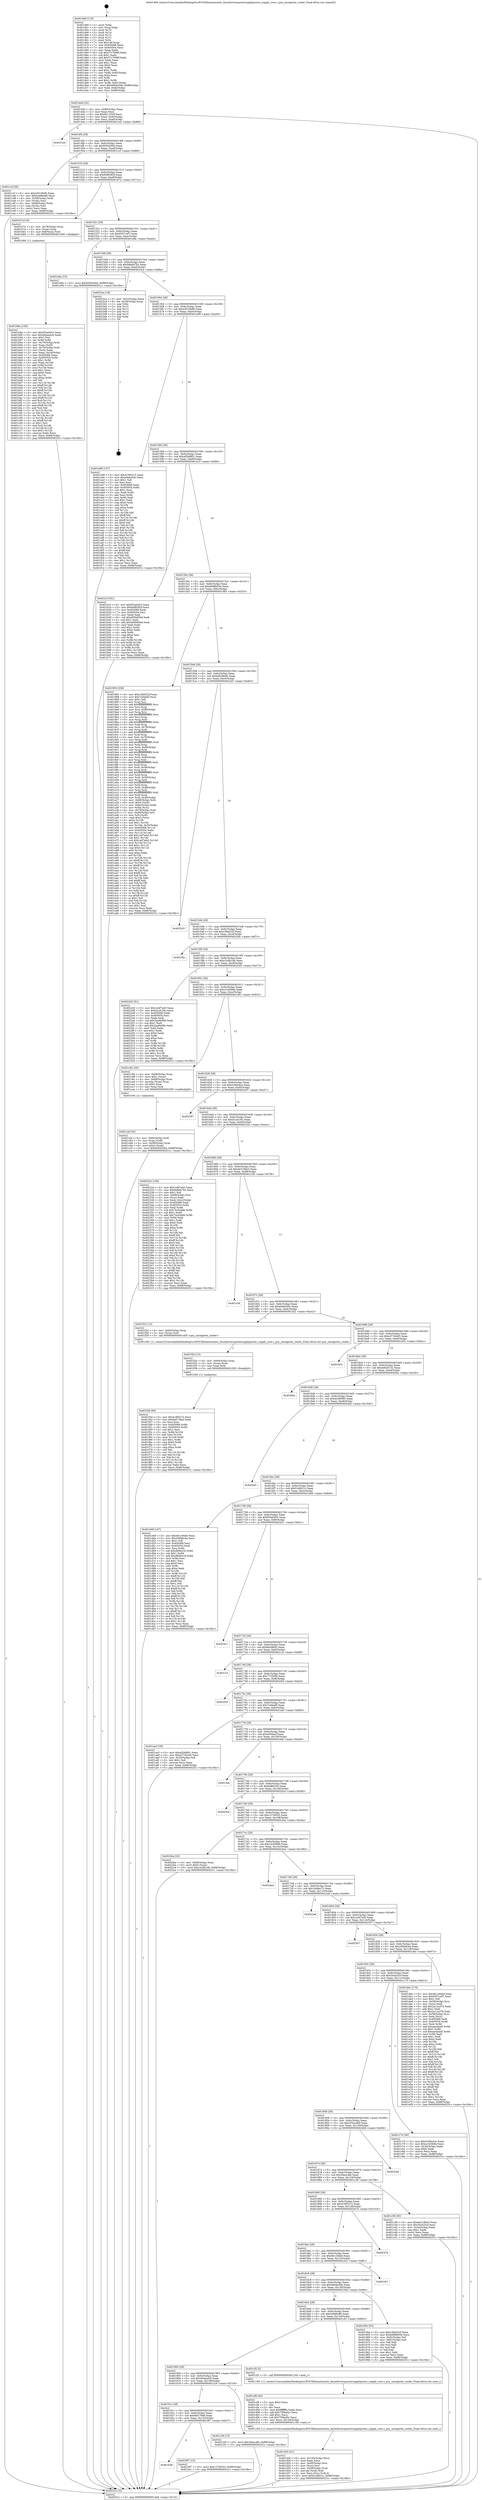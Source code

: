 digraph "0x401460" {
  label = "0x401460 (/mnt/c/Users/mathe/Desktop/tcc/POCII/binaries/extr_linuxdriverspowersupplypower_supply_core.c_psy_unregister_cooler_Final-ollvm.out::main(0))"
  labelloc = "t"
  node[shape=record]

  Entry [label="",width=0.3,height=0.3,shape=circle,fillcolor=black,style=filled]
  "0x4014d4" [label="{
     0x4014d4 [32]\l
     | [instrs]\l
     &nbsp;&nbsp;0x4014d4 \<+6\>: mov -0x88(%rbp),%eax\l
     &nbsp;&nbsp;0x4014da \<+2\>: mov %eax,%ecx\l
     &nbsp;&nbsp;0x4014dc \<+6\>: sub $0x8a11f32f,%ecx\l
     &nbsp;&nbsp;0x4014e2 \<+6\>: mov %eax,-0x9c(%rbp)\l
     &nbsp;&nbsp;0x4014e8 \<+6\>: mov %ecx,-0xa0(%rbp)\l
     &nbsp;&nbsp;0x4014ee \<+6\>: je 00000000004021ed \<main+0xd8d\>\l
  }"]
  "0x4021ed" [label="{
     0x4021ed\l
  }", style=dashed]
  "0x4014f4" [label="{
     0x4014f4 [28]\l
     | [instrs]\l
     &nbsp;&nbsp;0x4014f4 \<+5\>: jmp 00000000004014f9 \<main+0x99\>\l
     &nbsp;&nbsp;0x4014f9 \<+6\>: mov -0x9c(%rbp),%eax\l
     &nbsp;&nbsp;0x4014ff \<+5\>: sub $0x92942944,%eax\l
     &nbsp;&nbsp;0x401504 \<+6\>: mov %eax,-0xa4(%rbp)\l
     &nbsp;&nbsp;0x40150a \<+6\>: je 0000000000401ccf \<main+0x86f\>\l
  }"]
  Exit [label="",width=0.3,height=0.3,shape=circle,fillcolor=black,style=filled,peripheries=2]
  "0x401ccf" [label="{
     0x401ccf [36]\l
     | [instrs]\l
     &nbsp;&nbsp;0x401ccf \<+5\>: mov $0xa3019b96,%eax\l
     &nbsp;&nbsp;0x401cd4 \<+5\>: mov $0x4c686e86,%ecx\l
     &nbsp;&nbsp;0x401cd9 \<+4\>: mov -0x58(%rbp),%rdx\l
     &nbsp;&nbsp;0x401cdd \<+2\>: mov (%rdx),%esi\l
     &nbsp;&nbsp;0x401cdf \<+4\>: mov -0x68(%rbp),%rdx\l
     &nbsp;&nbsp;0x401ce3 \<+2\>: cmp (%rdx),%esi\l
     &nbsp;&nbsp;0x401ce5 \<+3\>: cmovl %ecx,%eax\l
     &nbsp;&nbsp;0x401ce8 \<+6\>: mov %eax,-0x88(%rbp)\l
     &nbsp;&nbsp;0x401cee \<+5\>: jmp 000000000040251c \<main+0x10bc\>\l
  }"]
  "0x401510" [label="{
     0x401510 [28]\l
     | [instrs]\l
     &nbsp;&nbsp;0x401510 \<+5\>: jmp 0000000000401515 \<main+0xb5\>\l
     &nbsp;&nbsp;0x401515 \<+6\>: mov -0x9c(%rbp),%eax\l
     &nbsp;&nbsp;0x40151b \<+5\>: sub $0x94f8382f,%eax\l
     &nbsp;&nbsp;0x401520 \<+6\>: mov %eax,-0xa8(%rbp)\l
     &nbsp;&nbsp;0x401526 \<+6\>: je 0000000000401b7a \<main+0x71a\>\l
  }"]
  "0x401938" [label="{
     0x401938\l
  }", style=dashed]
  "0x401b7a" [label="{
     0x401b7a [16]\l
     | [instrs]\l
     &nbsp;&nbsp;0x401b7a \<+4\>: mov -0x78(%rbp),%rax\l
     &nbsp;&nbsp;0x401b7e \<+3\>: mov (%rax),%rax\l
     &nbsp;&nbsp;0x401b81 \<+4\>: mov 0x8(%rax),%rdi\l
     &nbsp;&nbsp;0x401b85 \<+5\>: call 0000000000401060 \<atoi@plt\>\l
     | [calls]\l
     &nbsp;&nbsp;0x401060 \{1\} (unknown)\l
  }"]
  "0x40152c" [label="{
     0x40152c [28]\l
     | [instrs]\l
     &nbsp;&nbsp;0x40152c \<+5\>: jmp 0000000000401531 \<main+0xd1\>\l
     &nbsp;&nbsp;0x401531 \<+6\>: mov -0x9c(%rbp),%eax\l
     &nbsp;&nbsp;0x401537 \<+5\>: sub $0x9557cef7,%eax\l
     &nbsp;&nbsp;0x40153c \<+6\>: mov %eax,-0xac(%rbp)\l
     &nbsp;&nbsp;0x401542 \<+6\>: je 0000000000401e8a \<main+0xa2a\>\l
  }"]
  "0x401f97" [label="{
     0x401f97 [15]\l
     | [instrs]\l
     &nbsp;&nbsp;0x401f97 \<+10\>: movl $0x127bf353,-0x88(%rbp)\l
     &nbsp;&nbsp;0x401fa1 \<+5\>: jmp 000000000040251c \<main+0x10bc\>\l
  }"]
  "0x401e8a" [label="{
     0x401e8a [15]\l
     | [instrs]\l
     &nbsp;&nbsp;0x401e8a \<+10\>: movl $0x92942944,-0x88(%rbp)\l
     &nbsp;&nbsp;0x401e94 \<+5\>: jmp 000000000040251c \<main+0x10bc\>\l
  }"]
  "0x401548" [label="{
     0x401548 [28]\l
     | [instrs]\l
     &nbsp;&nbsp;0x401548 \<+5\>: jmp 000000000040154d \<main+0xed\>\l
     &nbsp;&nbsp;0x40154d \<+6\>: mov -0x9c(%rbp),%eax\l
     &nbsp;&nbsp;0x401553 \<+5\>: sub $0x9db847b3,%eax\l
     &nbsp;&nbsp;0x401558 \<+6\>: mov %eax,-0xb0(%rbp)\l
     &nbsp;&nbsp;0x40155e \<+6\>: je 00000000004023ca \<main+0xf6a\>\l
  }"]
  "0x401f3d" [label="{
     0x401f3d [90]\l
     | [instrs]\l
     &nbsp;&nbsp;0x401f3d \<+5\>: mov $0x419f5215,%ecx\l
     &nbsp;&nbsp;0x401f42 \<+5\>: mov $0x6ef178ed,%edx\l
     &nbsp;&nbsp;0x401f47 \<+2\>: xor %esi,%esi\l
     &nbsp;&nbsp;0x401f49 \<+8\>: mov 0x405068,%r8d\l
     &nbsp;&nbsp;0x401f51 \<+8\>: mov 0x405054,%r9d\l
     &nbsp;&nbsp;0x401f59 \<+3\>: sub $0x1,%esi\l
     &nbsp;&nbsp;0x401f5c \<+3\>: mov %r8d,%r10d\l
     &nbsp;&nbsp;0x401f5f \<+3\>: add %esi,%r10d\l
     &nbsp;&nbsp;0x401f62 \<+4\>: imul %r10d,%r8d\l
     &nbsp;&nbsp;0x401f66 \<+4\>: and $0x1,%r8d\l
     &nbsp;&nbsp;0x401f6a \<+4\>: cmp $0x0,%r8d\l
     &nbsp;&nbsp;0x401f6e \<+4\>: sete %r11b\l
     &nbsp;&nbsp;0x401f72 \<+4\>: cmp $0xa,%r9d\l
     &nbsp;&nbsp;0x401f76 \<+3\>: setl %bl\l
     &nbsp;&nbsp;0x401f79 \<+3\>: mov %r11b,%r14b\l
     &nbsp;&nbsp;0x401f7c \<+3\>: and %bl,%r14b\l
     &nbsp;&nbsp;0x401f7f \<+3\>: xor %bl,%r11b\l
     &nbsp;&nbsp;0x401f82 \<+3\>: or %r11b,%r14b\l
     &nbsp;&nbsp;0x401f85 \<+4\>: test $0x1,%r14b\l
     &nbsp;&nbsp;0x401f89 \<+3\>: cmovne %edx,%ecx\l
     &nbsp;&nbsp;0x401f8c \<+6\>: mov %ecx,-0x88(%rbp)\l
     &nbsp;&nbsp;0x401f92 \<+5\>: jmp 000000000040251c \<main+0x10bc\>\l
  }"]
  "0x4023ca" [label="{
     0x4023ca [18]\l
     | [instrs]\l
     &nbsp;&nbsp;0x4023ca \<+3\>: mov -0x2c(%rbp),%eax\l
     &nbsp;&nbsp;0x4023cd \<+4\>: lea -0x28(%rbp),%rsp\l
     &nbsp;&nbsp;0x4023d1 \<+1\>: pop %rbx\l
     &nbsp;&nbsp;0x4023d2 \<+2\>: pop %r12\l
     &nbsp;&nbsp;0x4023d4 \<+2\>: pop %r13\l
     &nbsp;&nbsp;0x4023d6 \<+2\>: pop %r14\l
     &nbsp;&nbsp;0x4023d8 \<+2\>: pop %r15\l
     &nbsp;&nbsp;0x4023da \<+1\>: pop %rbp\l
     &nbsp;&nbsp;0x4023db \<+1\>: ret\l
  }"]
  "0x401564" [label="{
     0x401564 [28]\l
     | [instrs]\l
     &nbsp;&nbsp;0x401564 \<+5\>: jmp 0000000000401569 \<main+0x109\>\l
     &nbsp;&nbsp;0x401569 \<+6\>: mov -0x9c(%rbp),%eax\l
     &nbsp;&nbsp;0x40156f \<+5\>: sub $0xa3019b96,%eax\l
     &nbsp;&nbsp;0x401574 \<+6\>: mov %eax,-0xb4(%rbp)\l
     &nbsp;&nbsp;0x40157a \<+6\>: je 0000000000401e99 \<main+0xa39\>\l
  }"]
  "0x401f2e" [label="{
     0x401f2e [15]\l
     | [instrs]\l
     &nbsp;&nbsp;0x401f2e \<+4\>: mov -0x60(%rbp),%rax\l
     &nbsp;&nbsp;0x401f32 \<+3\>: mov (%rax),%rax\l
     &nbsp;&nbsp;0x401f35 \<+3\>: mov %rax,%rdi\l
     &nbsp;&nbsp;0x401f38 \<+5\>: call 0000000000401030 \<free@plt\>\l
     | [calls]\l
     &nbsp;&nbsp;0x401030 \{1\} (unknown)\l
  }"]
  "0x401e99" [label="{
     0x401e99 [137]\l
     | [instrs]\l
     &nbsp;&nbsp;0x401e99 \<+5\>: mov $0x419f5215,%eax\l
     &nbsp;&nbsp;0x401e9e \<+5\>: mov $0xe0eb450c,%ecx\l
     &nbsp;&nbsp;0x401ea3 \<+2\>: mov $0x1,%dl\l
     &nbsp;&nbsp;0x401ea5 \<+2\>: xor %esi,%esi\l
     &nbsp;&nbsp;0x401ea7 \<+7\>: mov 0x405068,%edi\l
     &nbsp;&nbsp;0x401eae \<+8\>: mov 0x405054,%r8d\l
     &nbsp;&nbsp;0x401eb6 \<+3\>: sub $0x1,%esi\l
     &nbsp;&nbsp;0x401eb9 \<+3\>: mov %edi,%r9d\l
     &nbsp;&nbsp;0x401ebc \<+3\>: add %esi,%r9d\l
     &nbsp;&nbsp;0x401ebf \<+4\>: imul %r9d,%edi\l
     &nbsp;&nbsp;0x401ec3 \<+3\>: and $0x1,%edi\l
     &nbsp;&nbsp;0x401ec6 \<+3\>: cmp $0x0,%edi\l
     &nbsp;&nbsp;0x401ec9 \<+4\>: sete %r10b\l
     &nbsp;&nbsp;0x401ecd \<+4\>: cmp $0xa,%r8d\l
     &nbsp;&nbsp;0x401ed1 \<+4\>: setl %r11b\l
     &nbsp;&nbsp;0x401ed5 \<+3\>: mov %r10b,%bl\l
     &nbsp;&nbsp;0x401ed8 \<+3\>: xor $0xff,%bl\l
     &nbsp;&nbsp;0x401edb \<+3\>: mov %r11b,%r14b\l
     &nbsp;&nbsp;0x401ede \<+4\>: xor $0xff,%r14b\l
     &nbsp;&nbsp;0x401ee2 \<+3\>: xor $0x0,%dl\l
     &nbsp;&nbsp;0x401ee5 \<+3\>: mov %bl,%r15b\l
     &nbsp;&nbsp;0x401ee8 \<+4\>: and $0x0,%r15b\l
     &nbsp;&nbsp;0x401eec \<+3\>: and %dl,%r10b\l
     &nbsp;&nbsp;0x401eef \<+3\>: mov %r14b,%r12b\l
     &nbsp;&nbsp;0x401ef2 \<+4\>: and $0x0,%r12b\l
     &nbsp;&nbsp;0x401ef6 \<+3\>: and %dl,%r11b\l
     &nbsp;&nbsp;0x401ef9 \<+3\>: or %r10b,%r15b\l
     &nbsp;&nbsp;0x401efc \<+3\>: or %r11b,%r12b\l
     &nbsp;&nbsp;0x401eff \<+3\>: xor %r12b,%r15b\l
     &nbsp;&nbsp;0x401f02 \<+3\>: or %r14b,%bl\l
     &nbsp;&nbsp;0x401f05 \<+3\>: xor $0xff,%bl\l
     &nbsp;&nbsp;0x401f08 \<+3\>: or $0x0,%dl\l
     &nbsp;&nbsp;0x401f0b \<+2\>: and %dl,%bl\l
     &nbsp;&nbsp;0x401f0d \<+3\>: or %bl,%r15b\l
     &nbsp;&nbsp;0x401f10 \<+4\>: test $0x1,%r15b\l
     &nbsp;&nbsp;0x401f14 \<+3\>: cmovne %ecx,%eax\l
     &nbsp;&nbsp;0x401f17 \<+6\>: mov %eax,-0x88(%rbp)\l
     &nbsp;&nbsp;0x401f1d \<+5\>: jmp 000000000040251c \<main+0x10bc\>\l
  }"]
  "0x401580" [label="{
     0x401580 [28]\l
     | [instrs]\l
     &nbsp;&nbsp;0x401580 \<+5\>: jmp 0000000000401585 \<main+0x125\>\l
     &nbsp;&nbsp;0x401585 \<+6\>: mov -0x9c(%rbp),%eax\l
     &nbsp;&nbsp;0x40158b \<+5\>: sub $0xaf29d801,%eax\l
     &nbsp;&nbsp;0x401590 \<+6\>: mov %eax,-0xb8(%rbp)\l
     &nbsp;&nbsp;0x401596 \<+6\>: je 0000000000401b1f \<main+0x6bf\>\l
  }"]
  "0x401d20" [label="{
     0x401d20 [41]\l
     | [instrs]\l
     &nbsp;&nbsp;0x401d20 \<+6\>: mov -0x144(%rbp),%ecx\l
     &nbsp;&nbsp;0x401d26 \<+3\>: imul %eax,%ecx\l
     &nbsp;&nbsp;0x401d29 \<+4\>: mov -0x60(%rbp),%rsi\l
     &nbsp;&nbsp;0x401d2d \<+3\>: mov (%rsi),%rsi\l
     &nbsp;&nbsp;0x401d30 \<+4\>: mov -0x58(%rbp),%rdi\l
     &nbsp;&nbsp;0x401d34 \<+3\>: movslq (%rdi),%rdi\l
     &nbsp;&nbsp;0x401d37 \<+3\>: mov %ecx,(%rsi,%rdi,4)\l
     &nbsp;&nbsp;0x401d3a \<+10\>: movl $0xf1dd621c,-0x88(%rbp)\l
     &nbsp;&nbsp;0x401d44 \<+5\>: jmp 000000000040251c \<main+0x10bc\>\l
  }"]
  "0x401b1f" [label="{
     0x401b1f [91]\l
     | [instrs]\l
     &nbsp;&nbsp;0x401b1f \<+5\>: mov $0xf55a0d53,%eax\l
     &nbsp;&nbsp;0x401b24 \<+5\>: mov $0x94f8382f,%ecx\l
     &nbsp;&nbsp;0x401b29 \<+7\>: mov 0x405068,%edx\l
     &nbsp;&nbsp;0x401b30 \<+7\>: mov 0x405054,%esi\l
     &nbsp;&nbsp;0x401b37 \<+2\>: mov %edx,%edi\l
     &nbsp;&nbsp;0x401b39 \<+6\>: sub $0x495b856d,%edi\l
     &nbsp;&nbsp;0x401b3f \<+3\>: sub $0x1,%edi\l
     &nbsp;&nbsp;0x401b42 \<+6\>: add $0x495b856d,%edi\l
     &nbsp;&nbsp;0x401b48 \<+3\>: imul %edi,%edx\l
     &nbsp;&nbsp;0x401b4b \<+3\>: and $0x1,%edx\l
     &nbsp;&nbsp;0x401b4e \<+3\>: cmp $0x0,%edx\l
     &nbsp;&nbsp;0x401b51 \<+4\>: sete %r8b\l
     &nbsp;&nbsp;0x401b55 \<+3\>: cmp $0xa,%esi\l
     &nbsp;&nbsp;0x401b58 \<+4\>: setl %r9b\l
     &nbsp;&nbsp;0x401b5c \<+3\>: mov %r8b,%r10b\l
     &nbsp;&nbsp;0x401b5f \<+3\>: and %r9b,%r10b\l
     &nbsp;&nbsp;0x401b62 \<+3\>: xor %r9b,%r8b\l
     &nbsp;&nbsp;0x401b65 \<+3\>: or %r8b,%r10b\l
     &nbsp;&nbsp;0x401b68 \<+4\>: test $0x1,%r10b\l
     &nbsp;&nbsp;0x401b6c \<+3\>: cmovne %ecx,%eax\l
     &nbsp;&nbsp;0x401b6f \<+6\>: mov %eax,-0x88(%rbp)\l
     &nbsp;&nbsp;0x401b75 \<+5\>: jmp 000000000040251c \<main+0x10bc\>\l
  }"]
  "0x40159c" [label="{
     0x40159c [28]\l
     | [instrs]\l
     &nbsp;&nbsp;0x40159c \<+5\>: jmp 00000000004015a1 \<main+0x141\>\l
     &nbsp;&nbsp;0x4015a1 \<+6\>: mov -0x9c(%rbp),%eax\l
     &nbsp;&nbsp;0x4015a7 \<+5\>: sub $0xb9d8b93d,%eax\l
     &nbsp;&nbsp;0x4015ac \<+6\>: mov %eax,-0xbc(%rbp)\l
     &nbsp;&nbsp;0x4015b2 \<+6\>: je 0000000000401993 \<main+0x533\>\l
  }"]
  "0x401cf8" [label="{
     0x401cf8 [40]\l
     | [instrs]\l
     &nbsp;&nbsp;0x401cf8 \<+5\>: mov $0x2,%ecx\l
     &nbsp;&nbsp;0x401cfd \<+1\>: cltd\l
     &nbsp;&nbsp;0x401cfe \<+2\>: idiv %ecx\l
     &nbsp;&nbsp;0x401d00 \<+6\>: imul $0xfffffffe,%edx,%ecx\l
     &nbsp;&nbsp;0x401d06 \<+6\>: add $0x750baf2c,%ecx\l
     &nbsp;&nbsp;0x401d0c \<+3\>: add $0x1,%ecx\l
     &nbsp;&nbsp;0x401d0f \<+6\>: sub $0x750baf2c,%ecx\l
     &nbsp;&nbsp;0x401d15 \<+6\>: mov %ecx,-0x144(%rbp)\l
     &nbsp;&nbsp;0x401d1b \<+5\>: call 0000000000401160 \<next_i\>\l
     | [calls]\l
     &nbsp;&nbsp;0x401160 \{1\} (/mnt/c/Users/mathe/Desktop/tcc/POCII/binaries/extr_linuxdriverspowersupplypower_supply_core.c_psy_unregister_cooler_Final-ollvm.out::next_i)\l
  }"]
  "0x401993" [label="{
     0x401993 [336]\l
     | [instrs]\l
     &nbsp;&nbsp;0x401993 \<+5\>: mov $0xc38a022f,%eax\l
     &nbsp;&nbsp;0x401998 \<+5\>: mov $0x7cd4ed0,%ecx\l
     &nbsp;&nbsp;0x40199d \<+2\>: mov $0x1,%dl\l
     &nbsp;&nbsp;0x40199f \<+3\>: mov %rsp,%rsi\l
     &nbsp;&nbsp;0x4019a2 \<+4\>: add $0xfffffffffffffff0,%rsi\l
     &nbsp;&nbsp;0x4019a6 \<+3\>: mov %rsi,%rsp\l
     &nbsp;&nbsp;0x4019a9 \<+4\>: mov %rsi,-0x80(%rbp)\l
     &nbsp;&nbsp;0x4019ad \<+3\>: mov %rsp,%rsi\l
     &nbsp;&nbsp;0x4019b0 \<+4\>: add $0xfffffffffffffff0,%rsi\l
     &nbsp;&nbsp;0x4019b4 \<+3\>: mov %rsi,%rsp\l
     &nbsp;&nbsp;0x4019b7 \<+3\>: mov %rsp,%rdi\l
     &nbsp;&nbsp;0x4019ba \<+4\>: add $0xfffffffffffffff0,%rdi\l
     &nbsp;&nbsp;0x4019be \<+3\>: mov %rdi,%rsp\l
     &nbsp;&nbsp;0x4019c1 \<+4\>: mov %rdi,-0x78(%rbp)\l
     &nbsp;&nbsp;0x4019c5 \<+3\>: mov %rsp,%rdi\l
     &nbsp;&nbsp;0x4019c8 \<+4\>: add $0xfffffffffffffff0,%rdi\l
     &nbsp;&nbsp;0x4019cc \<+3\>: mov %rdi,%rsp\l
     &nbsp;&nbsp;0x4019cf \<+4\>: mov %rdi,-0x70(%rbp)\l
     &nbsp;&nbsp;0x4019d3 \<+3\>: mov %rsp,%rdi\l
     &nbsp;&nbsp;0x4019d6 \<+4\>: add $0xfffffffffffffff0,%rdi\l
     &nbsp;&nbsp;0x4019da \<+3\>: mov %rdi,%rsp\l
     &nbsp;&nbsp;0x4019dd \<+4\>: mov %rdi,-0x68(%rbp)\l
     &nbsp;&nbsp;0x4019e1 \<+3\>: mov %rsp,%rdi\l
     &nbsp;&nbsp;0x4019e4 \<+4\>: add $0xfffffffffffffff0,%rdi\l
     &nbsp;&nbsp;0x4019e8 \<+3\>: mov %rdi,%rsp\l
     &nbsp;&nbsp;0x4019eb \<+4\>: mov %rdi,-0x60(%rbp)\l
     &nbsp;&nbsp;0x4019ef \<+3\>: mov %rsp,%rdi\l
     &nbsp;&nbsp;0x4019f2 \<+4\>: add $0xfffffffffffffff0,%rdi\l
     &nbsp;&nbsp;0x4019f6 \<+3\>: mov %rdi,%rsp\l
     &nbsp;&nbsp;0x4019f9 \<+4\>: mov %rdi,-0x58(%rbp)\l
     &nbsp;&nbsp;0x4019fd \<+3\>: mov %rsp,%rdi\l
     &nbsp;&nbsp;0x401a00 \<+4\>: add $0xfffffffffffffff0,%rdi\l
     &nbsp;&nbsp;0x401a04 \<+3\>: mov %rdi,%rsp\l
     &nbsp;&nbsp;0x401a07 \<+4\>: mov %rdi,-0x50(%rbp)\l
     &nbsp;&nbsp;0x401a0b \<+3\>: mov %rsp,%rdi\l
     &nbsp;&nbsp;0x401a0e \<+4\>: add $0xfffffffffffffff0,%rdi\l
     &nbsp;&nbsp;0x401a12 \<+3\>: mov %rdi,%rsp\l
     &nbsp;&nbsp;0x401a15 \<+4\>: mov %rdi,-0x48(%rbp)\l
     &nbsp;&nbsp;0x401a19 \<+3\>: mov %rsp,%rdi\l
     &nbsp;&nbsp;0x401a1c \<+4\>: add $0xfffffffffffffff0,%rdi\l
     &nbsp;&nbsp;0x401a20 \<+3\>: mov %rdi,%rsp\l
     &nbsp;&nbsp;0x401a23 \<+4\>: mov %rdi,-0x40(%rbp)\l
     &nbsp;&nbsp;0x401a27 \<+4\>: mov -0x80(%rbp),%rdi\l
     &nbsp;&nbsp;0x401a2b \<+6\>: movl $0x0,(%rdi)\l
     &nbsp;&nbsp;0x401a31 \<+7\>: mov -0x8c(%rbp),%r8d\l
     &nbsp;&nbsp;0x401a38 \<+3\>: mov %r8d,(%rsi)\l
     &nbsp;&nbsp;0x401a3b \<+4\>: mov -0x78(%rbp),%rdi\l
     &nbsp;&nbsp;0x401a3f \<+7\>: mov -0x98(%rbp),%r9\l
     &nbsp;&nbsp;0x401a46 \<+3\>: mov %r9,(%rdi)\l
     &nbsp;&nbsp;0x401a49 \<+3\>: cmpl $0x2,(%rsi)\l
     &nbsp;&nbsp;0x401a4c \<+4\>: setne %r10b\l
     &nbsp;&nbsp;0x401a50 \<+4\>: and $0x1,%r10b\l
     &nbsp;&nbsp;0x401a54 \<+4\>: mov %r10b,-0x35(%rbp)\l
     &nbsp;&nbsp;0x401a58 \<+8\>: mov 0x405068,%r11d\l
     &nbsp;&nbsp;0x401a60 \<+7\>: mov 0x405054,%ebx\l
     &nbsp;&nbsp;0x401a67 \<+3\>: mov %r11d,%r14d\l
     &nbsp;&nbsp;0x401a6a \<+7\>: add $0x1ad7afa2,%r14d\l
     &nbsp;&nbsp;0x401a71 \<+4\>: sub $0x1,%r14d\l
     &nbsp;&nbsp;0x401a75 \<+7\>: sub $0x1ad7afa2,%r14d\l
     &nbsp;&nbsp;0x401a7c \<+4\>: imul %r14d,%r11d\l
     &nbsp;&nbsp;0x401a80 \<+4\>: and $0x1,%r11d\l
     &nbsp;&nbsp;0x401a84 \<+4\>: cmp $0x0,%r11d\l
     &nbsp;&nbsp;0x401a88 \<+4\>: sete %r10b\l
     &nbsp;&nbsp;0x401a8c \<+3\>: cmp $0xa,%ebx\l
     &nbsp;&nbsp;0x401a8f \<+4\>: setl %r15b\l
     &nbsp;&nbsp;0x401a93 \<+3\>: mov %r10b,%r12b\l
     &nbsp;&nbsp;0x401a96 \<+4\>: xor $0xff,%r12b\l
     &nbsp;&nbsp;0x401a9a \<+3\>: mov %r15b,%r13b\l
     &nbsp;&nbsp;0x401a9d \<+4\>: xor $0xff,%r13b\l
     &nbsp;&nbsp;0x401aa1 \<+3\>: xor $0x1,%dl\l
     &nbsp;&nbsp;0x401aa4 \<+3\>: mov %r12b,%sil\l
     &nbsp;&nbsp;0x401aa7 \<+4\>: and $0xff,%sil\l
     &nbsp;&nbsp;0x401aab \<+3\>: and %dl,%r10b\l
     &nbsp;&nbsp;0x401aae \<+3\>: mov %r13b,%dil\l
     &nbsp;&nbsp;0x401ab1 \<+4\>: and $0xff,%dil\l
     &nbsp;&nbsp;0x401ab5 \<+3\>: and %dl,%r15b\l
     &nbsp;&nbsp;0x401ab8 \<+3\>: or %r10b,%sil\l
     &nbsp;&nbsp;0x401abb \<+3\>: or %r15b,%dil\l
     &nbsp;&nbsp;0x401abe \<+3\>: xor %dil,%sil\l
     &nbsp;&nbsp;0x401ac1 \<+3\>: or %r13b,%r12b\l
     &nbsp;&nbsp;0x401ac4 \<+4\>: xor $0xff,%r12b\l
     &nbsp;&nbsp;0x401ac8 \<+3\>: or $0x1,%dl\l
     &nbsp;&nbsp;0x401acb \<+3\>: and %dl,%r12b\l
     &nbsp;&nbsp;0x401ace \<+3\>: or %r12b,%sil\l
     &nbsp;&nbsp;0x401ad1 \<+4\>: test $0x1,%sil\l
     &nbsp;&nbsp;0x401ad5 \<+3\>: cmovne %ecx,%eax\l
     &nbsp;&nbsp;0x401ad8 \<+6\>: mov %eax,-0x88(%rbp)\l
     &nbsp;&nbsp;0x401ade \<+5\>: jmp 000000000040251c \<main+0x10bc\>\l
  }"]
  "0x4015b8" [label="{
     0x4015b8 [28]\l
     | [instrs]\l
     &nbsp;&nbsp;0x4015b8 \<+5\>: jmp 00000000004015bd \<main+0x15d\>\l
     &nbsp;&nbsp;0x4015bd \<+6\>: mov -0x9c(%rbp),%eax\l
     &nbsp;&nbsp;0x4015c3 \<+5\>: sub $0xbd538e0b,%eax\l
     &nbsp;&nbsp;0x4015c8 \<+6\>: mov %eax,-0xc0(%rbp)\l
     &nbsp;&nbsp;0x4015ce \<+6\>: je 0000000000402243 \<main+0xde3\>\l
  }"]
  "0x401caf" [label="{
     0x401caf [32]\l
     | [instrs]\l
     &nbsp;&nbsp;0x401caf \<+4\>: mov -0x60(%rbp),%rdi\l
     &nbsp;&nbsp;0x401cb3 \<+3\>: mov %rax,(%rdi)\l
     &nbsp;&nbsp;0x401cb6 \<+4\>: mov -0x58(%rbp),%rax\l
     &nbsp;&nbsp;0x401cba \<+6\>: movl $0x0,(%rax)\l
     &nbsp;&nbsp;0x401cc0 \<+10\>: movl $0x92942944,-0x88(%rbp)\l
     &nbsp;&nbsp;0x401cca \<+5\>: jmp 000000000040251c \<main+0x10bc\>\l
  }"]
  "0x402243" [label="{
     0x402243\l
  }", style=dashed]
  "0x4015d4" [label="{
     0x4015d4 [28]\l
     | [instrs]\l
     &nbsp;&nbsp;0x4015d4 \<+5\>: jmp 00000000004015d9 \<main+0x179\>\l
     &nbsp;&nbsp;0x4015d9 \<+6\>: mov -0x9c(%rbp),%eax\l
     &nbsp;&nbsp;0x4015df \<+5\>: sub $0xc38a022f,%eax\l
     &nbsp;&nbsp;0x4015e4 \<+6\>: mov %eax,-0xc4(%rbp)\l
     &nbsp;&nbsp;0x4015ea \<+6\>: je 00000000004023dc \<main+0xf7c\>\l
  }"]
  "0x40191c" [label="{
     0x40191c [28]\l
     | [instrs]\l
     &nbsp;&nbsp;0x40191c \<+5\>: jmp 0000000000401921 \<main+0x4c1\>\l
     &nbsp;&nbsp;0x401921 \<+6\>: mov -0x9c(%rbp),%eax\l
     &nbsp;&nbsp;0x401927 \<+5\>: sub $0x6ef178ed,%eax\l
     &nbsp;&nbsp;0x40192c \<+6\>: mov %eax,-0x13c(%rbp)\l
     &nbsp;&nbsp;0x401932 \<+6\>: je 0000000000401f97 \<main+0xb37\>\l
  }"]
  "0x4023dc" [label="{
     0x4023dc\l
  }", style=dashed]
  "0x4015f0" [label="{
     0x4015f0 [28]\l
     | [instrs]\l
     &nbsp;&nbsp;0x4015f0 \<+5\>: jmp 00000000004015f5 \<main+0x195\>\l
     &nbsp;&nbsp;0x4015f5 \<+6\>: mov -0x9c(%rbp),%eax\l
     &nbsp;&nbsp;0x4015fb \<+5\>: sub $0xc3c8b1d9,%eax\l
     &nbsp;&nbsp;0x401600 \<+6\>: mov %eax,-0xc8(%rbp)\l
     &nbsp;&nbsp;0x401606 \<+6\>: je 00000000004022d3 \<main+0xe73\>\l
  }"]
  "0x401c29" [label="{
     0x401c29 [15]\l
     | [instrs]\l
     &nbsp;&nbsp;0x401c29 \<+10\>: movl $0x36eec4fe,-0x88(%rbp)\l
     &nbsp;&nbsp;0x401c33 \<+5\>: jmp 000000000040251c \<main+0x10bc\>\l
  }"]
  "0x4022d3" [label="{
     0x4022d3 [91]\l
     | [instrs]\l
     &nbsp;&nbsp;0x4022d3 \<+5\>: mov $0x1e4f7a45,%eax\l
     &nbsp;&nbsp;0x4022d8 \<+5\>: mov $0xd1a41f4c,%ecx\l
     &nbsp;&nbsp;0x4022dd \<+7\>: mov 0x405068,%edx\l
     &nbsp;&nbsp;0x4022e4 \<+7\>: mov 0x405054,%esi\l
     &nbsp;&nbsp;0x4022eb \<+2\>: mov %edx,%edi\l
     &nbsp;&nbsp;0x4022ed \<+6\>: sub $0x2aa6b080,%edi\l
     &nbsp;&nbsp;0x4022f3 \<+3\>: sub $0x1,%edi\l
     &nbsp;&nbsp;0x4022f6 \<+6\>: add $0x2aa6b080,%edi\l
     &nbsp;&nbsp;0x4022fc \<+3\>: imul %edi,%edx\l
     &nbsp;&nbsp;0x4022ff \<+3\>: and $0x1,%edx\l
     &nbsp;&nbsp;0x402302 \<+3\>: cmp $0x0,%edx\l
     &nbsp;&nbsp;0x402305 \<+4\>: sete %r8b\l
     &nbsp;&nbsp;0x402309 \<+3\>: cmp $0xa,%esi\l
     &nbsp;&nbsp;0x40230c \<+4\>: setl %r9b\l
     &nbsp;&nbsp;0x402310 \<+3\>: mov %r8b,%r10b\l
     &nbsp;&nbsp;0x402313 \<+3\>: and %r9b,%r10b\l
     &nbsp;&nbsp;0x402316 \<+3\>: xor %r9b,%r8b\l
     &nbsp;&nbsp;0x402319 \<+3\>: or %r8b,%r10b\l
     &nbsp;&nbsp;0x40231c \<+4\>: test $0x1,%r10b\l
     &nbsp;&nbsp;0x402320 \<+3\>: cmovne %ecx,%eax\l
     &nbsp;&nbsp;0x402323 \<+6\>: mov %eax,-0x88(%rbp)\l
     &nbsp;&nbsp;0x402329 \<+5\>: jmp 000000000040251c \<main+0x10bc\>\l
  }"]
  "0x40160c" [label="{
     0x40160c [28]\l
     | [instrs]\l
     &nbsp;&nbsp;0x40160c \<+5\>: jmp 0000000000401611 \<main+0x1b1\>\l
     &nbsp;&nbsp;0x401611 \<+6\>: mov -0x9c(%rbp),%eax\l
     &nbsp;&nbsp;0x401617 \<+5\>: sub $0xcc320b8e,%eax\l
     &nbsp;&nbsp;0x40161c \<+6\>: mov %eax,-0xcc(%rbp)\l
     &nbsp;&nbsp;0x401622 \<+6\>: je 0000000000401c92 \<main+0x832\>\l
  }"]
  "0x401900" [label="{
     0x401900 [28]\l
     | [instrs]\l
     &nbsp;&nbsp;0x401900 \<+5\>: jmp 0000000000401905 \<main+0x4a5\>\l
     &nbsp;&nbsp;0x401905 \<+6\>: mov -0x9c(%rbp),%eax\l
     &nbsp;&nbsp;0x40190b \<+5\>: sub $0x4d4aedc9,%eax\l
     &nbsp;&nbsp;0x401910 \<+6\>: mov %eax,-0x138(%rbp)\l
     &nbsp;&nbsp;0x401916 \<+6\>: je 0000000000401c29 \<main+0x7c9\>\l
  }"]
  "0x401c92" [label="{
     0x401c92 [29]\l
     | [instrs]\l
     &nbsp;&nbsp;0x401c92 \<+4\>: mov -0x68(%rbp),%rax\l
     &nbsp;&nbsp;0x401c96 \<+6\>: movl $0x1,(%rax)\l
     &nbsp;&nbsp;0x401c9c \<+4\>: mov -0x68(%rbp),%rax\l
     &nbsp;&nbsp;0x401ca0 \<+3\>: movslq (%rax),%rax\l
     &nbsp;&nbsp;0x401ca3 \<+4\>: shl $0x2,%rax\l
     &nbsp;&nbsp;0x401ca7 \<+3\>: mov %rax,%rdi\l
     &nbsp;&nbsp;0x401caa \<+5\>: call 0000000000401050 \<malloc@plt\>\l
     | [calls]\l
     &nbsp;&nbsp;0x401050 \{1\} (unknown)\l
  }"]
  "0x401628" [label="{
     0x401628 [28]\l
     | [instrs]\l
     &nbsp;&nbsp;0x401628 \<+5\>: jmp 000000000040162d \<main+0x1cd\>\l
     &nbsp;&nbsp;0x40162d \<+6\>: mov -0x9c(%rbp),%eax\l
     &nbsp;&nbsp;0x401633 \<+5\>: sub $0xd180e4ce,%eax\l
     &nbsp;&nbsp;0x401638 \<+6\>: mov %eax,-0xd0(%rbp)\l
     &nbsp;&nbsp;0x40163e \<+6\>: je 0000000000402297 \<main+0xe37\>\l
  }"]
  "0x401cf3" [label="{
     0x401cf3 [5]\l
     | [instrs]\l
     &nbsp;&nbsp;0x401cf3 \<+5\>: call 0000000000401160 \<next_i\>\l
     | [calls]\l
     &nbsp;&nbsp;0x401160 \{1\} (/mnt/c/Users/mathe/Desktop/tcc/POCII/binaries/extr_linuxdriverspowersupplypower_supply_core.c_psy_unregister_cooler_Final-ollvm.out::next_i)\l
  }"]
  "0x402297" [label="{
     0x402297\l
  }", style=dashed]
  "0x401644" [label="{
     0x401644 [28]\l
     | [instrs]\l
     &nbsp;&nbsp;0x401644 \<+5\>: jmp 0000000000401649 \<main+0x1e9\>\l
     &nbsp;&nbsp;0x401649 \<+6\>: mov -0x9c(%rbp),%eax\l
     &nbsp;&nbsp;0x40164f \<+5\>: sub $0xd1a41f4c,%eax\l
     &nbsp;&nbsp;0x401654 \<+6\>: mov %eax,-0xd4(%rbp)\l
     &nbsp;&nbsp;0x40165a \<+6\>: je 000000000040232e \<main+0xece\>\l
  }"]
  "0x401b8a" [label="{
     0x401b8a [159]\l
     | [instrs]\l
     &nbsp;&nbsp;0x401b8a \<+5\>: mov $0xf55a0d53,%ecx\l
     &nbsp;&nbsp;0x401b8f \<+5\>: mov $0x4d4aedc9,%edx\l
     &nbsp;&nbsp;0x401b94 \<+3\>: mov $0x1,%sil\l
     &nbsp;&nbsp;0x401b97 \<+3\>: xor %r8d,%r8d\l
     &nbsp;&nbsp;0x401b9a \<+4\>: mov -0x70(%rbp),%rdi\l
     &nbsp;&nbsp;0x401b9e \<+2\>: mov %eax,(%rdi)\l
     &nbsp;&nbsp;0x401ba0 \<+4\>: mov -0x70(%rbp),%rdi\l
     &nbsp;&nbsp;0x401ba4 \<+2\>: mov (%rdi),%eax\l
     &nbsp;&nbsp;0x401ba6 \<+3\>: mov %eax,-0x34(%rbp)\l
     &nbsp;&nbsp;0x401ba9 \<+7\>: mov 0x405068,%eax\l
     &nbsp;&nbsp;0x401bb0 \<+8\>: mov 0x405054,%r9d\l
     &nbsp;&nbsp;0x401bb8 \<+4\>: sub $0x1,%r8d\l
     &nbsp;&nbsp;0x401bbc \<+3\>: mov %eax,%r10d\l
     &nbsp;&nbsp;0x401bbf \<+3\>: add %r8d,%r10d\l
     &nbsp;&nbsp;0x401bc2 \<+4\>: imul %r10d,%eax\l
     &nbsp;&nbsp;0x401bc6 \<+3\>: and $0x1,%eax\l
     &nbsp;&nbsp;0x401bc9 \<+3\>: cmp $0x0,%eax\l
     &nbsp;&nbsp;0x401bcc \<+4\>: sete %r11b\l
     &nbsp;&nbsp;0x401bd0 \<+4\>: cmp $0xa,%r9d\l
     &nbsp;&nbsp;0x401bd4 \<+3\>: setl %bl\l
     &nbsp;&nbsp;0x401bd7 \<+3\>: mov %r11b,%r14b\l
     &nbsp;&nbsp;0x401bda \<+4\>: xor $0xff,%r14b\l
     &nbsp;&nbsp;0x401bde \<+3\>: mov %bl,%r15b\l
     &nbsp;&nbsp;0x401be1 \<+4\>: xor $0xff,%r15b\l
     &nbsp;&nbsp;0x401be5 \<+4\>: xor $0x1,%sil\l
     &nbsp;&nbsp;0x401be9 \<+3\>: mov %r14b,%r12b\l
     &nbsp;&nbsp;0x401bec \<+4\>: and $0xff,%r12b\l
     &nbsp;&nbsp;0x401bf0 \<+3\>: and %sil,%r11b\l
     &nbsp;&nbsp;0x401bf3 \<+3\>: mov %r15b,%r13b\l
     &nbsp;&nbsp;0x401bf6 \<+4\>: and $0xff,%r13b\l
     &nbsp;&nbsp;0x401bfa \<+3\>: and %sil,%bl\l
     &nbsp;&nbsp;0x401bfd \<+3\>: or %r11b,%r12b\l
     &nbsp;&nbsp;0x401c00 \<+3\>: or %bl,%r13b\l
     &nbsp;&nbsp;0x401c03 \<+3\>: xor %r13b,%r12b\l
     &nbsp;&nbsp;0x401c06 \<+3\>: or %r15b,%r14b\l
     &nbsp;&nbsp;0x401c09 \<+4\>: xor $0xff,%r14b\l
     &nbsp;&nbsp;0x401c0d \<+4\>: or $0x1,%sil\l
     &nbsp;&nbsp;0x401c11 \<+3\>: and %sil,%r14b\l
     &nbsp;&nbsp;0x401c14 \<+3\>: or %r14b,%r12b\l
     &nbsp;&nbsp;0x401c17 \<+4\>: test $0x1,%r12b\l
     &nbsp;&nbsp;0x401c1b \<+3\>: cmovne %edx,%ecx\l
     &nbsp;&nbsp;0x401c1e \<+6\>: mov %ecx,-0x88(%rbp)\l
     &nbsp;&nbsp;0x401c24 \<+5\>: jmp 000000000040251c \<main+0x10bc\>\l
  }"]
  "0x40232e" [label="{
     0x40232e [156]\l
     | [instrs]\l
     &nbsp;&nbsp;0x40232e \<+5\>: mov $0x1e4f7a45,%eax\l
     &nbsp;&nbsp;0x402333 \<+5\>: mov $0x9db847b3,%ecx\l
     &nbsp;&nbsp;0x402338 \<+2\>: mov $0x1,%dl\l
     &nbsp;&nbsp;0x40233a \<+4\>: mov -0x80(%rbp),%rsi\l
     &nbsp;&nbsp;0x40233e \<+2\>: mov (%rsi),%edi\l
     &nbsp;&nbsp;0x402340 \<+3\>: mov %edi,-0x2c(%rbp)\l
     &nbsp;&nbsp;0x402343 \<+7\>: mov 0x405068,%edi\l
     &nbsp;&nbsp;0x40234a \<+8\>: mov 0x405054,%r8d\l
     &nbsp;&nbsp;0x402352 \<+3\>: mov %edi,%r9d\l
     &nbsp;&nbsp;0x402355 \<+7\>: sub $0x74c0cb6b,%r9d\l
     &nbsp;&nbsp;0x40235c \<+4\>: sub $0x1,%r9d\l
     &nbsp;&nbsp;0x402360 \<+7\>: add $0x74c0cb6b,%r9d\l
     &nbsp;&nbsp;0x402367 \<+4\>: imul %r9d,%edi\l
     &nbsp;&nbsp;0x40236b \<+3\>: and $0x1,%edi\l
     &nbsp;&nbsp;0x40236e \<+3\>: cmp $0x0,%edi\l
     &nbsp;&nbsp;0x402371 \<+4\>: sete %r10b\l
     &nbsp;&nbsp;0x402375 \<+4\>: cmp $0xa,%r8d\l
     &nbsp;&nbsp;0x402379 \<+4\>: setl %r11b\l
     &nbsp;&nbsp;0x40237d \<+3\>: mov %r10b,%bl\l
     &nbsp;&nbsp;0x402380 \<+3\>: xor $0xff,%bl\l
     &nbsp;&nbsp;0x402383 \<+3\>: mov %r11b,%r14b\l
     &nbsp;&nbsp;0x402386 \<+4\>: xor $0xff,%r14b\l
     &nbsp;&nbsp;0x40238a \<+3\>: xor $0x0,%dl\l
     &nbsp;&nbsp;0x40238d \<+3\>: mov %bl,%r15b\l
     &nbsp;&nbsp;0x402390 \<+4\>: and $0x0,%r15b\l
     &nbsp;&nbsp;0x402394 \<+3\>: and %dl,%r10b\l
     &nbsp;&nbsp;0x402397 \<+3\>: mov %r14b,%r12b\l
     &nbsp;&nbsp;0x40239a \<+4\>: and $0x0,%r12b\l
     &nbsp;&nbsp;0x40239e \<+3\>: and %dl,%r11b\l
     &nbsp;&nbsp;0x4023a1 \<+3\>: or %r10b,%r15b\l
     &nbsp;&nbsp;0x4023a4 \<+3\>: or %r11b,%r12b\l
     &nbsp;&nbsp;0x4023a7 \<+3\>: xor %r12b,%r15b\l
     &nbsp;&nbsp;0x4023aa \<+3\>: or %r14b,%bl\l
     &nbsp;&nbsp;0x4023ad \<+3\>: xor $0xff,%bl\l
     &nbsp;&nbsp;0x4023b0 \<+3\>: or $0x0,%dl\l
     &nbsp;&nbsp;0x4023b3 \<+2\>: and %dl,%bl\l
     &nbsp;&nbsp;0x4023b5 \<+3\>: or %bl,%r15b\l
     &nbsp;&nbsp;0x4023b8 \<+4\>: test $0x1,%r15b\l
     &nbsp;&nbsp;0x4023bc \<+3\>: cmovne %ecx,%eax\l
     &nbsp;&nbsp;0x4023bf \<+6\>: mov %eax,-0x88(%rbp)\l
     &nbsp;&nbsp;0x4023c5 \<+5\>: jmp 000000000040251c \<main+0x10bc\>\l
  }"]
  "0x401660" [label="{
     0x401660 [28]\l
     | [instrs]\l
     &nbsp;&nbsp;0x401660 \<+5\>: jmp 0000000000401665 \<main+0x205\>\l
     &nbsp;&nbsp;0x401665 \<+6\>: mov -0x9c(%rbp),%eax\l
     &nbsp;&nbsp;0x40166b \<+5\>: sub $0xde319bb3,%eax\l
     &nbsp;&nbsp;0x401670 \<+6\>: mov %eax,-0xd8(%rbp)\l
     &nbsp;&nbsp;0x401676 \<+6\>: je 0000000000401c56 \<main+0x7f6\>\l
  }"]
  "0x401460" [label="{
     0x401460 [116]\l
     | [instrs]\l
     &nbsp;&nbsp;0x401460 \<+1\>: push %rbp\l
     &nbsp;&nbsp;0x401461 \<+3\>: mov %rsp,%rbp\l
     &nbsp;&nbsp;0x401464 \<+2\>: push %r15\l
     &nbsp;&nbsp;0x401466 \<+2\>: push %r14\l
     &nbsp;&nbsp;0x401468 \<+2\>: push %r13\l
     &nbsp;&nbsp;0x40146a \<+2\>: push %r12\l
     &nbsp;&nbsp;0x40146c \<+1\>: push %rbx\l
     &nbsp;&nbsp;0x40146d \<+7\>: sub $0x148,%rsp\l
     &nbsp;&nbsp;0x401474 \<+7\>: mov 0x405068,%eax\l
     &nbsp;&nbsp;0x40147b \<+7\>: mov 0x405054,%ecx\l
     &nbsp;&nbsp;0x401482 \<+2\>: mov %eax,%edx\l
     &nbsp;&nbsp;0x401484 \<+6\>: sub $0x37c7698f,%edx\l
     &nbsp;&nbsp;0x40148a \<+3\>: sub $0x1,%edx\l
     &nbsp;&nbsp;0x40148d \<+6\>: add $0x37c7698f,%edx\l
     &nbsp;&nbsp;0x401493 \<+3\>: imul %edx,%eax\l
     &nbsp;&nbsp;0x401496 \<+3\>: and $0x1,%eax\l
     &nbsp;&nbsp;0x401499 \<+3\>: cmp $0x0,%eax\l
     &nbsp;&nbsp;0x40149c \<+4\>: sete %r8b\l
     &nbsp;&nbsp;0x4014a0 \<+4\>: and $0x1,%r8b\l
     &nbsp;&nbsp;0x4014a4 \<+7\>: mov %r8b,-0x82(%rbp)\l
     &nbsp;&nbsp;0x4014ab \<+3\>: cmp $0xa,%ecx\l
     &nbsp;&nbsp;0x4014ae \<+4\>: setl %r8b\l
     &nbsp;&nbsp;0x4014b2 \<+4\>: and $0x1,%r8b\l
     &nbsp;&nbsp;0x4014b6 \<+7\>: mov %r8b,-0x81(%rbp)\l
     &nbsp;&nbsp;0x4014bd \<+10\>: movl $0x466de3b6,-0x88(%rbp)\l
     &nbsp;&nbsp;0x4014c7 \<+6\>: mov %edi,-0x8c(%rbp)\l
     &nbsp;&nbsp;0x4014cd \<+7\>: mov %rsi,-0x98(%rbp)\l
  }"]
  "0x401c56" [label="{
     0x401c56\l
  }", style=dashed]
  "0x40167c" [label="{
     0x40167c [28]\l
     | [instrs]\l
     &nbsp;&nbsp;0x40167c \<+5\>: jmp 0000000000401681 \<main+0x221\>\l
     &nbsp;&nbsp;0x401681 \<+6\>: mov -0x9c(%rbp),%eax\l
     &nbsp;&nbsp;0x401687 \<+5\>: sub $0xe0eb450c,%eax\l
     &nbsp;&nbsp;0x40168c \<+6\>: mov %eax,-0xdc(%rbp)\l
     &nbsp;&nbsp;0x401692 \<+6\>: je 0000000000401f22 \<main+0xac2\>\l
  }"]
  "0x40251c" [label="{
     0x40251c [5]\l
     | [instrs]\l
     &nbsp;&nbsp;0x40251c \<+5\>: jmp 00000000004014d4 \<main+0x74\>\l
  }"]
  "0x401f22" [label="{
     0x401f22 [12]\l
     | [instrs]\l
     &nbsp;&nbsp;0x401f22 \<+4\>: mov -0x60(%rbp),%rax\l
     &nbsp;&nbsp;0x401f26 \<+3\>: mov (%rax),%rdi\l
     &nbsp;&nbsp;0x401f29 \<+5\>: call 0000000000401450 \<psy_unregister_cooler\>\l
     | [calls]\l
     &nbsp;&nbsp;0x401450 \{1\} (/mnt/c/Users/mathe/Desktop/tcc/POCII/binaries/extr_linuxdriverspowersupplypower_supply_core.c_psy_unregister_cooler_Final-ollvm.out::psy_unregister_cooler)\l
  }"]
  "0x401698" [label="{
     0x401698 [28]\l
     | [instrs]\l
     &nbsp;&nbsp;0x401698 \<+5\>: jmp 000000000040169d \<main+0x23d\>\l
     &nbsp;&nbsp;0x40169d \<+6\>: mov -0x9c(%rbp),%eax\l
     &nbsp;&nbsp;0x4016a3 \<+5\>: sub $0xe37342d5,%eax\l
     &nbsp;&nbsp;0x4016a8 \<+6\>: mov %eax,-0xe0(%rbp)\l
     &nbsp;&nbsp;0x4016ae \<+6\>: je 0000000000401b01 \<main+0x6a1\>\l
  }"]
  "0x4018e4" [label="{
     0x4018e4 [28]\l
     | [instrs]\l
     &nbsp;&nbsp;0x4018e4 \<+5\>: jmp 00000000004018e9 \<main+0x489\>\l
     &nbsp;&nbsp;0x4018e9 \<+6\>: mov -0x9c(%rbp),%eax\l
     &nbsp;&nbsp;0x4018ef \<+5\>: sub $0x4c686e86,%eax\l
     &nbsp;&nbsp;0x4018f4 \<+6\>: mov %eax,-0x134(%rbp)\l
     &nbsp;&nbsp;0x4018fa \<+6\>: je 0000000000401cf3 \<main+0x893\>\l
  }"]
  "0x401b01" [label="{
     0x401b01\l
  }", style=dashed]
  "0x4016b4" [label="{
     0x4016b4 [28]\l
     | [instrs]\l
     &nbsp;&nbsp;0x4016b4 \<+5\>: jmp 00000000004016b9 \<main+0x259\>\l
     &nbsp;&nbsp;0x4016b9 \<+6\>: mov -0x9c(%rbp),%eax\l
     &nbsp;&nbsp;0x4016bf \<+5\>: sub $0xeb828132,%eax\l
     &nbsp;&nbsp;0x4016c4 \<+6\>: mov %eax,-0xe4(%rbp)\l
     &nbsp;&nbsp;0x4016ca \<+6\>: je 00000000004020be \<main+0xc5e\>\l
  }"]
  "0x40195e" [label="{
     0x40195e [53]\l
     | [instrs]\l
     &nbsp;&nbsp;0x40195e \<+5\>: mov $0xc38a022f,%eax\l
     &nbsp;&nbsp;0x401963 \<+5\>: mov $0xb9d8b93d,%ecx\l
     &nbsp;&nbsp;0x401968 \<+6\>: mov -0x82(%rbp),%dl\l
     &nbsp;&nbsp;0x40196e \<+7\>: mov -0x81(%rbp),%sil\l
     &nbsp;&nbsp;0x401975 \<+3\>: mov %dl,%dil\l
     &nbsp;&nbsp;0x401978 \<+3\>: and %sil,%dil\l
     &nbsp;&nbsp;0x40197b \<+3\>: xor %sil,%dl\l
     &nbsp;&nbsp;0x40197e \<+3\>: or %dl,%dil\l
     &nbsp;&nbsp;0x401981 \<+4\>: test $0x1,%dil\l
     &nbsp;&nbsp;0x401985 \<+3\>: cmovne %ecx,%eax\l
     &nbsp;&nbsp;0x401988 \<+6\>: mov %eax,-0x88(%rbp)\l
     &nbsp;&nbsp;0x40198e \<+5\>: jmp 000000000040251c \<main+0x10bc\>\l
  }"]
  "0x4020be" [label="{
     0x4020be\l
  }", style=dashed]
  "0x4016d0" [label="{
     0x4016d0 [28]\l
     | [instrs]\l
     &nbsp;&nbsp;0x4016d0 \<+5\>: jmp 00000000004016d5 \<main+0x275\>\l
     &nbsp;&nbsp;0x4016d5 \<+6\>: mov -0x9c(%rbp),%eax\l
     &nbsp;&nbsp;0x4016db \<+5\>: sub $0xee380f60,%eax\l
     &nbsp;&nbsp;0x4016e0 \<+6\>: mov %eax,-0xe8(%rbp)\l
     &nbsp;&nbsp;0x4016e6 \<+6\>: je 00000000004024a5 \<main+0x1045\>\l
  }"]
  "0x4018c8" [label="{
     0x4018c8 [28]\l
     | [instrs]\l
     &nbsp;&nbsp;0x4018c8 \<+5\>: jmp 00000000004018cd \<main+0x46d\>\l
     &nbsp;&nbsp;0x4018cd \<+6\>: mov -0x9c(%rbp),%eax\l
     &nbsp;&nbsp;0x4018d3 \<+5\>: sub $0x466de3b6,%eax\l
     &nbsp;&nbsp;0x4018d8 \<+6\>: mov %eax,-0x130(%rbp)\l
     &nbsp;&nbsp;0x4018de \<+6\>: je 000000000040195e \<main+0x4fe\>\l
  }"]
  "0x4024a5" [label="{
     0x4024a5\l
  }", style=dashed]
  "0x4016ec" [label="{
     0x4016ec [28]\l
     | [instrs]\l
     &nbsp;&nbsp;0x4016ec \<+5\>: jmp 00000000004016f1 \<main+0x291\>\l
     &nbsp;&nbsp;0x4016f1 \<+6\>: mov -0x9c(%rbp),%eax\l
     &nbsp;&nbsp;0x4016f7 \<+5\>: sub $0xf1dd621c,%eax\l
     &nbsp;&nbsp;0x4016fc \<+6\>: mov %eax,-0xec(%rbp)\l
     &nbsp;&nbsp;0x401702 \<+6\>: je 0000000000401d49 \<main+0x8e9\>\l
  }"]
  "0x402451" [label="{
     0x402451\l
  }", style=dashed]
  "0x401d49" [label="{
     0x401d49 [147]\l
     | [instrs]\l
     &nbsp;&nbsp;0x401d49 \<+5\>: mov $0x461c94dd,%eax\l
     &nbsp;&nbsp;0x401d4e \<+5\>: mov $0x260b8c4a,%ecx\l
     &nbsp;&nbsp;0x401d53 \<+2\>: mov $0x1,%dl\l
     &nbsp;&nbsp;0x401d55 \<+7\>: mov 0x405068,%esi\l
     &nbsp;&nbsp;0x401d5c \<+7\>: mov 0x405054,%edi\l
     &nbsp;&nbsp;0x401d63 \<+3\>: mov %esi,%r8d\l
     &nbsp;&nbsp;0x401d66 \<+7\>: sub $0xd90b418,%r8d\l
     &nbsp;&nbsp;0x401d6d \<+4\>: sub $0x1,%r8d\l
     &nbsp;&nbsp;0x401d71 \<+7\>: add $0xd90b418,%r8d\l
     &nbsp;&nbsp;0x401d78 \<+4\>: imul %r8d,%esi\l
     &nbsp;&nbsp;0x401d7c \<+3\>: and $0x1,%esi\l
     &nbsp;&nbsp;0x401d7f \<+3\>: cmp $0x0,%esi\l
     &nbsp;&nbsp;0x401d82 \<+4\>: sete %r9b\l
     &nbsp;&nbsp;0x401d86 \<+3\>: cmp $0xa,%edi\l
     &nbsp;&nbsp;0x401d89 \<+4\>: setl %r10b\l
     &nbsp;&nbsp;0x401d8d \<+3\>: mov %r9b,%r11b\l
     &nbsp;&nbsp;0x401d90 \<+4\>: xor $0xff,%r11b\l
     &nbsp;&nbsp;0x401d94 \<+3\>: mov %r10b,%bl\l
     &nbsp;&nbsp;0x401d97 \<+3\>: xor $0xff,%bl\l
     &nbsp;&nbsp;0x401d9a \<+3\>: xor $0x1,%dl\l
     &nbsp;&nbsp;0x401d9d \<+3\>: mov %r11b,%r14b\l
     &nbsp;&nbsp;0x401da0 \<+4\>: and $0xff,%r14b\l
     &nbsp;&nbsp;0x401da4 \<+3\>: and %dl,%r9b\l
     &nbsp;&nbsp;0x401da7 \<+3\>: mov %bl,%r15b\l
     &nbsp;&nbsp;0x401daa \<+4\>: and $0xff,%r15b\l
     &nbsp;&nbsp;0x401dae \<+3\>: and %dl,%r10b\l
     &nbsp;&nbsp;0x401db1 \<+3\>: or %r9b,%r14b\l
     &nbsp;&nbsp;0x401db4 \<+3\>: or %r10b,%r15b\l
     &nbsp;&nbsp;0x401db7 \<+3\>: xor %r15b,%r14b\l
     &nbsp;&nbsp;0x401dba \<+3\>: or %bl,%r11b\l
     &nbsp;&nbsp;0x401dbd \<+4\>: xor $0xff,%r11b\l
     &nbsp;&nbsp;0x401dc1 \<+3\>: or $0x1,%dl\l
     &nbsp;&nbsp;0x401dc4 \<+3\>: and %dl,%r11b\l
     &nbsp;&nbsp;0x401dc7 \<+3\>: or %r11b,%r14b\l
     &nbsp;&nbsp;0x401dca \<+4\>: test $0x1,%r14b\l
     &nbsp;&nbsp;0x401dce \<+3\>: cmovne %ecx,%eax\l
     &nbsp;&nbsp;0x401dd1 \<+6\>: mov %eax,-0x88(%rbp)\l
     &nbsp;&nbsp;0x401dd7 \<+5\>: jmp 000000000040251c \<main+0x10bc\>\l
  }"]
  "0x401708" [label="{
     0x401708 [28]\l
     | [instrs]\l
     &nbsp;&nbsp;0x401708 \<+5\>: jmp 000000000040170d \<main+0x2ad\>\l
     &nbsp;&nbsp;0x40170d \<+6\>: mov -0x9c(%rbp),%eax\l
     &nbsp;&nbsp;0x401713 \<+5\>: sub $0xf55a0d53,%eax\l
     &nbsp;&nbsp;0x401718 \<+6\>: mov %eax,-0xf0(%rbp)\l
     &nbsp;&nbsp;0x40171e \<+6\>: je 0000000000402421 \<main+0xfc1\>\l
  }"]
  "0x4018ac" [label="{
     0x4018ac [28]\l
     | [instrs]\l
     &nbsp;&nbsp;0x4018ac \<+5\>: jmp 00000000004018b1 \<main+0x451\>\l
     &nbsp;&nbsp;0x4018b1 \<+6\>: mov -0x9c(%rbp),%eax\l
     &nbsp;&nbsp;0x4018b7 \<+5\>: sub $0x461c94dd,%eax\l
     &nbsp;&nbsp;0x4018bc \<+6\>: mov %eax,-0x12c(%rbp)\l
     &nbsp;&nbsp;0x4018c2 \<+6\>: je 0000000000402451 \<main+0xff1\>\l
  }"]
  "0x402421" [label="{
     0x402421\l
  }", style=dashed]
  "0x401724" [label="{
     0x401724 [28]\l
     | [instrs]\l
     &nbsp;&nbsp;0x401724 \<+5\>: jmp 0000000000401729 \<main+0x2c9\>\l
     &nbsp;&nbsp;0x401729 \<+6\>: mov -0x9c(%rbp),%eax\l
     &nbsp;&nbsp;0x40172f \<+5\>: sub $0xfee5865c,%eax\l
     &nbsp;&nbsp;0x401734 \<+6\>: mov %eax,-0xf4(%rbp)\l
     &nbsp;&nbsp;0x40173a \<+6\>: je 00000000004021cf \<main+0xd6f\>\l
  }"]
  "0x40247b" [label="{
     0x40247b\l
  }", style=dashed]
  "0x4021cf" [label="{
     0x4021cf\l
  }", style=dashed]
  "0x401740" [label="{
     0x401740 [28]\l
     | [instrs]\l
     &nbsp;&nbsp;0x401740 \<+5\>: jmp 0000000000401745 \<main+0x2e5\>\l
     &nbsp;&nbsp;0x401745 \<+6\>: mov -0x9c(%rbp),%eax\l
     &nbsp;&nbsp;0x40174b \<+5\>: sub $0x7735009,%eax\l
     &nbsp;&nbsp;0x401750 \<+6\>: mov %eax,-0xf8(%rbp)\l
     &nbsp;&nbsp;0x401756 \<+6\>: je 000000000040202f \<main+0xbcf\>\l
  }"]
  "0x401890" [label="{
     0x401890 [28]\l
     | [instrs]\l
     &nbsp;&nbsp;0x401890 \<+5\>: jmp 0000000000401895 \<main+0x435\>\l
     &nbsp;&nbsp;0x401895 \<+6\>: mov -0x9c(%rbp),%eax\l
     &nbsp;&nbsp;0x40189b \<+5\>: sub $0x419f5215,%eax\l
     &nbsp;&nbsp;0x4018a0 \<+6\>: mov %eax,-0x128(%rbp)\l
     &nbsp;&nbsp;0x4018a6 \<+6\>: je 000000000040247b \<main+0x101b\>\l
  }"]
  "0x40202f" [label="{
     0x40202f\l
  }", style=dashed]
  "0x40175c" [label="{
     0x40175c [28]\l
     | [instrs]\l
     &nbsp;&nbsp;0x40175c \<+5\>: jmp 0000000000401761 \<main+0x301\>\l
     &nbsp;&nbsp;0x401761 \<+6\>: mov -0x9c(%rbp),%eax\l
     &nbsp;&nbsp;0x401767 \<+5\>: sub $0x7cd4ed0,%eax\l
     &nbsp;&nbsp;0x40176c \<+6\>: mov %eax,-0xfc(%rbp)\l
     &nbsp;&nbsp;0x401772 \<+6\>: je 0000000000401ae3 \<main+0x683\>\l
  }"]
  "0x401c38" [label="{
     0x401c38 [30]\l
     | [instrs]\l
     &nbsp;&nbsp;0x401c38 \<+5\>: mov $0xde319bb3,%eax\l
     &nbsp;&nbsp;0x401c3d \<+5\>: mov $0x34cb25cf,%ecx\l
     &nbsp;&nbsp;0x401c42 \<+3\>: mov -0x34(%rbp),%edx\l
     &nbsp;&nbsp;0x401c45 \<+3\>: cmp $0x1,%edx\l
     &nbsp;&nbsp;0x401c48 \<+3\>: cmovl %ecx,%eax\l
     &nbsp;&nbsp;0x401c4b \<+6\>: mov %eax,-0x88(%rbp)\l
     &nbsp;&nbsp;0x401c51 \<+5\>: jmp 000000000040251c \<main+0x10bc\>\l
  }"]
  "0x401ae3" [label="{
     0x401ae3 [30]\l
     | [instrs]\l
     &nbsp;&nbsp;0x401ae3 \<+5\>: mov $0xaf29d801,%eax\l
     &nbsp;&nbsp;0x401ae8 \<+5\>: mov $0xe37342d5,%ecx\l
     &nbsp;&nbsp;0x401aed \<+3\>: mov -0x35(%rbp),%dl\l
     &nbsp;&nbsp;0x401af0 \<+3\>: test $0x1,%dl\l
     &nbsp;&nbsp;0x401af3 \<+3\>: cmovne %ecx,%eax\l
     &nbsp;&nbsp;0x401af6 \<+6\>: mov %eax,-0x88(%rbp)\l
     &nbsp;&nbsp;0x401afc \<+5\>: jmp 000000000040251c \<main+0x10bc\>\l
  }"]
  "0x401778" [label="{
     0x401778 [28]\l
     | [instrs]\l
     &nbsp;&nbsp;0x401778 \<+5\>: jmp 000000000040177d \<main+0x31d\>\l
     &nbsp;&nbsp;0x40177d \<+6\>: mov -0x9c(%rbp),%eax\l
     &nbsp;&nbsp;0x401783 \<+5\>: sub $0xa056acf,%eax\l
     &nbsp;&nbsp;0x401788 \<+6\>: mov %eax,-0x100(%rbp)\l
     &nbsp;&nbsp;0x40178e \<+6\>: je 0000000000401fa6 \<main+0xb46\>\l
  }"]
  "0x401874" [label="{
     0x401874 [28]\l
     | [instrs]\l
     &nbsp;&nbsp;0x401874 \<+5\>: jmp 0000000000401879 \<main+0x419\>\l
     &nbsp;&nbsp;0x401879 \<+6\>: mov -0x9c(%rbp),%eax\l
     &nbsp;&nbsp;0x40187f \<+5\>: sub $0x36eec4fe,%eax\l
     &nbsp;&nbsp;0x401884 \<+6\>: mov %eax,-0x124(%rbp)\l
     &nbsp;&nbsp;0x40188a \<+6\>: je 0000000000401c38 \<main+0x7d8\>\l
  }"]
  "0x401fa6" [label="{
     0x401fa6\l
  }", style=dashed]
  "0x401794" [label="{
     0x401794 [28]\l
     | [instrs]\l
     &nbsp;&nbsp;0x401794 \<+5\>: jmp 0000000000401799 \<main+0x339\>\l
     &nbsp;&nbsp;0x401799 \<+6\>: mov -0x9c(%rbp),%eax\l
     &nbsp;&nbsp;0x40179f \<+5\>: sub $0xb986354,%eax\l
     &nbsp;&nbsp;0x4017a4 \<+6\>: mov %eax,-0x104(%rbp)\l
     &nbsp;&nbsp;0x4017aa \<+6\>: je 00000000004020cd \<main+0xc6d\>\l
  }"]
  "0x40226d" [label="{
     0x40226d\l
  }", style=dashed]
  "0x4020cd" [label="{
     0x4020cd\l
  }", style=dashed]
  "0x4017b0" [label="{
     0x4017b0 [28]\l
     | [instrs]\l
     &nbsp;&nbsp;0x4017b0 \<+5\>: jmp 00000000004017b5 \<main+0x355\>\l
     &nbsp;&nbsp;0x4017b5 \<+6\>: mov -0x9c(%rbp),%eax\l
     &nbsp;&nbsp;0x4017bb \<+5\>: sub $0x127bf353,%eax\l
     &nbsp;&nbsp;0x4017c0 \<+6\>: mov %eax,-0x108(%rbp)\l
     &nbsp;&nbsp;0x4017c6 \<+6\>: je 00000000004022ba \<main+0xe5a\>\l
  }"]
  "0x401858" [label="{
     0x401858 [28]\l
     | [instrs]\l
     &nbsp;&nbsp;0x401858 \<+5\>: jmp 000000000040185d \<main+0x3fd\>\l
     &nbsp;&nbsp;0x40185d \<+6\>: mov -0x9c(%rbp),%eax\l
     &nbsp;&nbsp;0x401863 \<+5\>: sub $0x355ecde9,%eax\l
     &nbsp;&nbsp;0x401868 \<+6\>: mov %eax,-0x120(%rbp)\l
     &nbsp;&nbsp;0x40186e \<+6\>: je 000000000040226d \<main+0xe0d\>\l
  }"]
  "0x4022ba" [label="{
     0x4022ba [25]\l
     | [instrs]\l
     &nbsp;&nbsp;0x4022ba \<+4\>: mov -0x80(%rbp),%rax\l
     &nbsp;&nbsp;0x4022be \<+6\>: movl $0x0,(%rax)\l
     &nbsp;&nbsp;0x4022c4 \<+10\>: movl $0xc3c8b1d9,-0x88(%rbp)\l
     &nbsp;&nbsp;0x4022ce \<+5\>: jmp 000000000040251c \<main+0x10bc\>\l
  }"]
  "0x4017cc" [label="{
     0x4017cc [28]\l
     | [instrs]\l
     &nbsp;&nbsp;0x4017cc \<+5\>: jmp 00000000004017d1 \<main+0x371\>\l
     &nbsp;&nbsp;0x4017d1 \<+6\>: mov -0x9c(%rbp),%eax\l
     &nbsp;&nbsp;0x4017d7 \<+5\>: sub $0x14359fd9,%eax\l
     &nbsp;&nbsp;0x4017dc \<+6\>: mov %eax,-0x10c(%rbp)\l
     &nbsp;&nbsp;0x4017e2 \<+6\>: je 00000000004024e2 \<main+0x1082\>\l
  }"]
  "0x401c74" [label="{
     0x401c74 [30]\l
     | [instrs]\l
     &nbsp;&nbsp;0x401c74 \<+5\>: mov $0xd180e4ce,%eax\l
     &nbsp;&nbsp;0x401c79 \<+5\>: mov $0xcc320b8e,%ecx\l
     &nbsp;&nbsp;0x401c7e \<+3\>: mov -0x34(%rbp),%edx\l
     &nbsp;&nbsp;0x401c81 \<+3\>: cmp $0x0,%edx\l
     &nbsp;&nbsp;0x401c84 \<+3\>: cmove %ecx,%eax\l
     &nbsp;&nbsp;0x401c87 \<+6\>: mov %eax,-0x88(%rbp)\l
     &nbsp;&nbsp;0x401c8d \<+5\>: jmp 000000000040251c \<main+0x10bc\>\l
  }"]
  "0x4024e2" [label="{
     0x4024e2\l
  }", style=dashed]
  "0x4017e8" [label="{
     0x4017e8 [28]\l
     | [instrs]\l
     &nbsp;&nbsp;0x4017e8 \<+5\>: jmp 00000000004017ed \<main+0x38d\>\l
     &nbsp;&nbsp;0x4017ed \<+6\>: mov -0x9c(%rbp),%eax\l
     &nbsp;&nbsp;0x4017f3 \<+5\>: sub $0x1a08ec7c,%eax\l
     &nbsp;&nbsp;0x4017f8 \<+6\>: mov %eax,-0x110(%rbp)\l
     &nbsp;&nbsp;0x4017fe \<+6\>: je 00000000004022a6 \<main+0xe46\>\l
  }"]
  "0x40183c" [label="{
     0x40183c [28]\l
     | [instrs]\l
     &nbsp;&nbsp;0x40183c \<+5\>: jmp 0000000000401841 \<main+0x3e1\>\l
     &nbsp;&nbsp;0x401841 \<+6\>: mov -0x9c(%rbp),%eax\l
     &nbsp;&nbsp;0x401847 \<+5\>: sub $0x34cb25cf,%eax\l
     &nbsp;&nbsp;0x40184c \<+6\>: mov %eax,-0x11c(%rbp)\l
     &nbsp;&nbsp;0x401852 \<+6\>: je 0000000000401c74 \<main+0x814\>\l
  }"]
  "0x4022a6" [label="{
     0x4022a6\l
  }", style=dashed]
  "0x401804" [label="{
     0x401804 [28]\l
     | [instrs]\l
     &nbsp;&nbsp;0x401804 \<+5\>: jmp 0000000000401809 \<main+0x3a9\>\l
     &nbsp;&nbsp;0x401809 \<+6\>: mov -0x9c(%rbp),%eax\l
     &nbsp;&nbsp;0x40180f \<+5\>: sub $0x1e4f7a45,%eax\l
     &nbsp;&nbsp;0x401814 \<+6\>: mov %eax,-0x114(%rbp)\l
     &nbsp;&nbsp;0x40181a \<+6\>: je 0000000000402507 \<main+0x10a7\>\l
  }"]
  "0x401ddc" [label="{
     0x401ddc [174]\l
     | [instrs]\l
     &nbsp;&nbsp;0x401ddc \<+5\>: mov $0x461c94dd,%eax\l
     &nbsp;&nbsp;0x401de1 \<+5\>: mov $0x9557cef7,%ecx\l
     &nbsp;&nbsp;0x401de6 \<+2\>: mov $0x1,%dl\l
     &nbsp;&nbsp;0x401de8 \<+4\>: mov -0x58(%rbp),%rsi\l
     &nbsp;&nbsp;0x401dec \<+2\>: mov (%rsi),%edi\l
     &nbsp;&nbsp;0x401dee \<+6\>: add $0x2a12a379,%edi\l
     &nbsp;&nbsp;0x401df4 \<+3\>: add $0x1,%edi\l
     &nbsp;&nbsp;0x401df7 \<+6\>: sub $0x2a12a379,%edi\l
     &nbsp;&nbsp;0x401dfd \<+4\>: mov -0x58(%rbp),%rsi\l
     &nbsp;&nbsp;0x401e01 \<+2\>: mov %edi,(%rsi)\l
     &nbsp;&nbsp;0x401e03 \<+7\>: mov 0x405068,%edi\l
     &nbsp;&nbsp;0x401e0a \<+8\>: mov 0x405054,%r8d\l
     &nbsp;&nbsp;0x401e12 \<+3\>: mov %edi,%r9d\l
     &nbsp;&nbsp;0x401e15 \<+7\>: add $0xaacfaad5,%r9d\l
     &nbsp;&nbsp;0x401e1c \<+4\>: sub $0x1,%r9d\l
     &nbsp;&nbsp;0x401e20 \<+7\>: sub $0xaacfaad5,%r9d\l
     &nbsp;&nbsp;0x401e27 \<+4\>: imul %r9d,%edi\l
     &nbsp;&nbsp;0x401e2b \<+3\>: and $0x1,%edi\l
     &nbsp;&nbsp;0x401e2e \<+3\>: cmp $0x0,%edi\l
     &nbsp;&nbsp;0x401e31 \<+4\>: sete %r10b\l
     &nbsp;&nbsp;0x401e35 \<+4\>: cmp $0xa,%r8d\l
     &nbsp;&nbsp;0x401e39 \<+4\>: setl %r11b\l
     &nbsp;&nbsp;0x401e3d \<+3\>: mov %r10b,%bl\l
     &nbsp;&nbsp;0x401e40 \<+3\>: xor $0xff,%bl\l
     &nbsp;&nbsp;0x401e43 \<+3\>: mov %r11b,%r14b\l
     &nbsp;&nbsp;0x401e46 \<+4\>: xor $0xff,%r14b\l
     &nbsp;&nbsp;0x401e4a \<+3\>: xor $0x1,%dl\l
     &nbsp;&nbsp;0x401e4d \<+3\>: mov %bl,%r15b\l
     &nbsp;&nbsp;0x401e50 \<+4\>: and $0xff,%r15b\l
     &nbsp;&nbsp;0x401e54 \<+3\>: and %dl,%r10b\l
     &nbsp;&nbsp;0x401e57 \<+3\>: mov %r14b,%r12b\l
     &nbsp;&nbsp;0x401e5a \<+4\>: and $0xff,%r12b\l
     &nbsp;&nbsp;0x401e5e \<+3\>: and %dl,%r11b\l
     &nbsp;&nbsp;0x401e61 \<+3\>: or %r10b,%r15b\l
     &nbsp;&nbsp;0x401e64 \<+3\>: or %r11b,%r12b\l
     &nbsp;&nbsp;0x401e67 \<+3\>: xor %r12b,%r15b\l
     &nbsp;&nbsp;0x401e6a \<+3\>: or %r14b,%bl\l
     &nbsp;&nbsp;0x401e6d \<+3\>: xor $0xff,%bl\l
     &nbsp;&nbsp;0x401e70 \<+3\>: or $0x1,%dl\l
     &nbsp;&nbsp;0x401e73 \<+2\>: and %dl,%bl\l
     &nbsp;&nbsp;0x401e75 \<+3\>: or %bl,%r15b\l
     &nbsp;&nbsp;0x401e78 \<+4\>: test $0x1,%r15b\l
     &nbsp;&nbsp;0x401e7c \<+3\>: cmovne %ecx,%eax\l
     &nbsp;&nbsp;0x401e7f \<+6\>: mov %eax,-0x88(%rbp)\l
     &nbsp;&nbsp;0x401e85 \<+5\>: jmp 000000000040251c \<main+0x10bc\>\l
  }"]
  "0x402507" [label="{
     0x402507\l
  }", style=dashed]
  "0x401820" [label="{
     0x401820 [28]\l
     | [instrs]\l
     &nbsp;&nbsp;0x401820 \<+5\>: jmp 0000000000401825 \<main+0x3c5\>\l
     &nbsp;&nbsp;0x401825 \<+6\>: mov -0x9c(%rbp),%eax\l
     &nbsp;&nbsp;0x40182b \<+5\>: sub $0x260b8c4a,%eax\l
     &nbsp;&nbsp;0x401830 \<+6\>: mov %eax,-0x118(%rbp)\l
     &nbsp;&nbsp;0x401836 \<+6\>: je 0000000000401ddc \<main+0x97c\>\l
  }"]
  Entry -> "0x401460" [label=" 1"]
  "0x4014d4" -> "0x4021ed" [label=" 0"]
  "0x4014d4" -> "0x4014f4" [label=" 22"]
  "0x4023ca" -> Exit [label=" 1"]
  "0x4014f4" -> "0x401ccf" [label=" 2"]
  "0x4014f4" -> "0x401510" [label=" 20"]
  "0x40232e" -> "0x40251c" [label=" 1"]
  "0x401510" -> "0x401b7a" [label=" 1"]
  "0x401510" -> "0x40152c" [label=" 19"]
  "0x4022d3" -> "0x40251c" [label=" 1"]
  "0x40152c" -> "0x401e8a" [label=" 1"]
  "0x40152c" -> "0x401548" [label=" 18"]
  "0x4022ba" -> "0x40251c" [label=" 1"]
  "0x401548" -> "0x4023ca" [label=" 1"]
  "0x401548" -> "0x401564" [label=" 17"]
  "0x40191c" -> "0x401938" [label=" 0"]
  "0x401564" -> "0x401e99" [label=" 1"]
  "0x401564" -> "0x401580" [label=" 16"]
  "0x40191c" -> "0x401f97" [label=" 1"]
  "0x401580" -> "0x401b1f" [label=" 1"]
  "0x401580" -> "0x40159c" [label=" 15"]
  "0x401f97" -> "0x40251c" [label=" 1"]
  "0x40159c" -> "0x401993" [label=" 1"]
  "0x40159c" -> "0x4015b8" [label=" 14"]
  "0x401f3d" -> "0x40251c" [label=" 1"]
  "0x4015b8" -> "0x402243" [label=" 0"]
  "0x4015b8" -> "0x4015d4" [label=" 14"]
  "0x401f2e" -> "0x401f3d" [label=" 1"]
  "0x4015d4" -> "0x4023dc" [label=" 0"]
  "0x4015d4" -> "0x4015f0" [label=" 14"]
  "0x401f22" -> "0x401f2e" [label=" 1"]
  "0x4015f0" -> "0x4022d3" [label=" 1"]
  "0x4015f0" -> "0x40160c" [label=" 13"]
  "0x401e99" -> "0x40251c" [label=" 1"]
  "0x40160c" -> "0x401c92" [label=" 1"]
  "0x40160c" -> "0x401628" [label=" 12"]
  "0x401ddc" -> "0x40251c" [label=" 1"]
  "0x401628" -> "0x402297" [label=" 0"]
  "0x401628" -> "0x401644" [label=" 12"]
  "0x401d49" -> "0x40251c" [label=" 1"]
  "0x401644" -> "0x40232e" [label=" 1"]
  "0x401644" -> "0x401660" [label=" 11"]
  "0x401cf8" -> "0x401d20" [label=" 1"]
  "0x401660" -> "0x401c56" [label=" 0"]
  "0x401660" -> "0x40167c" [label=" 11"]
  "0x401ccf" -> "0x40251c" [label=" 2"]
  "0x40167c" -> "0x401f22" [label=" 1"]
  "0x40167c" -> "0x401698" [label=" 10"]
  "0x401caf" -> "0x40251c" [label=" 1"]
  "0x401698" -> "0x401b01" [label=" 0"]
  "0x401698" -> "0x4016b4" [label=" 10"]
  "0x401c92" -> "0x401caf" [label=" 1"]
  "0x4016b4" -> "0x4020be" [label=" 0"]
  "0x4016b4" -> "0x4016d0" [label=" 10"]
  "0x401c74" -> "0x40251c" [label=" 1"]
  "0x4016d0" -> "0x4024a5" [label=" 0"]
  "0x4016d0" -> "0x4016ec" [label=" 10"]
  "0x401c29" -> "0x40251c" [label=" 1"]
  "0x4016ec" -> "0x401d49" [label=" 1"]
  "0x4016ec" -> "0x401708" [label=" 9"]
  "0x401900" -> "0x40191c" [label=" 1"]
  "0x401708" -> "0x402421" [label=" 0"]
  "0x401708" -> "0x401724" [label=" 9"]
  "0x401e8a" -> "0x40251c" [label=" 1"]
  "0x401724" -> "0x4021cf" [label=" 0"]
  "0x401724" -> "0x401740" [label=" 9"]
  "0x4018e4" -> "0x401900" [label=" 2"]
  "0x401740" -> "0x40202f" [label=" 0"]
  "0x401740" -> "0x40175c" [label=" 9"]
  "0x401d20" -> "0x40251c" [label=" 1"]
  "0x40175c" -> "0x401ae3" [label=" 1"]
  "0x40175c" -> "0x401778" [label=" 8"]
  "0x401b8a" -> "0x40251c" [label=" 1"]
  "0x401778" -> "0x401fa6" [label=" 0"]
  "0x401778" -> "0x401794" [label=" 8"]
  "0x401b1f" -> "0x40251c" [label=" 1"]
  "0x401794" -> "0x4020cd" [label=" 0"]
  "0x401794" -> "0x4017b0" [label=" 8"]
  "0x401ae3" -> "0x40251c" [label=" 1"]
  "0x4017b0" -> "0x4022ba" [label=" 1"]
  "0x4017b0" -> "0x4017cc" [label=" 7"]
  "0x401cf3" -> "0x401cf8" [label=" 1"]
  "0x4017cc" -> "0x4024e2" [label=" 0"]
  "0x4017cc" -> "0x4017e8" [label=" 7"]
  "0x40251c" -> "0x4014d4" [label=" 21"]
  "0x4017e8" -> "0x4022a6" [label=" 0"]
  "0x4017e8" -> "0x401804" [label=" 7"]
  "0x40195e" -> "0x40251c" [label=" 1"]
  "0x401804" -> "0x402507" [label=" 0"]
  "0x401804" -> "0x401820" [label=" 7"]
  "0x4018c8" -> "0x4018e4" [label=" 3"]
  "0x401820" -> "0x401ddc" [label=" 1"]
  "0x401820" -> "0x40183c" [label=" 6"]
  "0x401460" -> "0x4014d4" [label=" 1"]
  "0x40183c" -> "0x401c74" [label=" 1"]
  "0x40183c" -> "0x401858" [label=" 5"]
  "0x401993" -> "0x40251c" [label=" 1"]
  "0x401858" -> "0x40226d" [label=" 0"]
  "0x401858" -> "0x401874" [label=" 5"]
  "0x401b7a" -> "0x401b8a" [label=" 1"]
  "0x401874" -> "0x401c38" [label=" 1"]
  "0x401874" -> "0x401890" [label=" 4"]
  "0x4018e4" -> "0x401cf3" [label=" 1"]
  "0x401890" -> "0x40247b" [label=" 0"]
  "0x401890" -> "0x4018ac" [label=" 4"]
  "0x401900" -> "0x401c29" [label=" 1"]
  "0x4018ac" -> "0x402451" [label=" 0"]
  "0x4018ac" -> "0x4018c8" [label=" 4"]
  "0x401c38" -> "0x40251c" [label=" 1"]
  "0x4018c8" -> "0x40195e" [label=" 1"]
}
